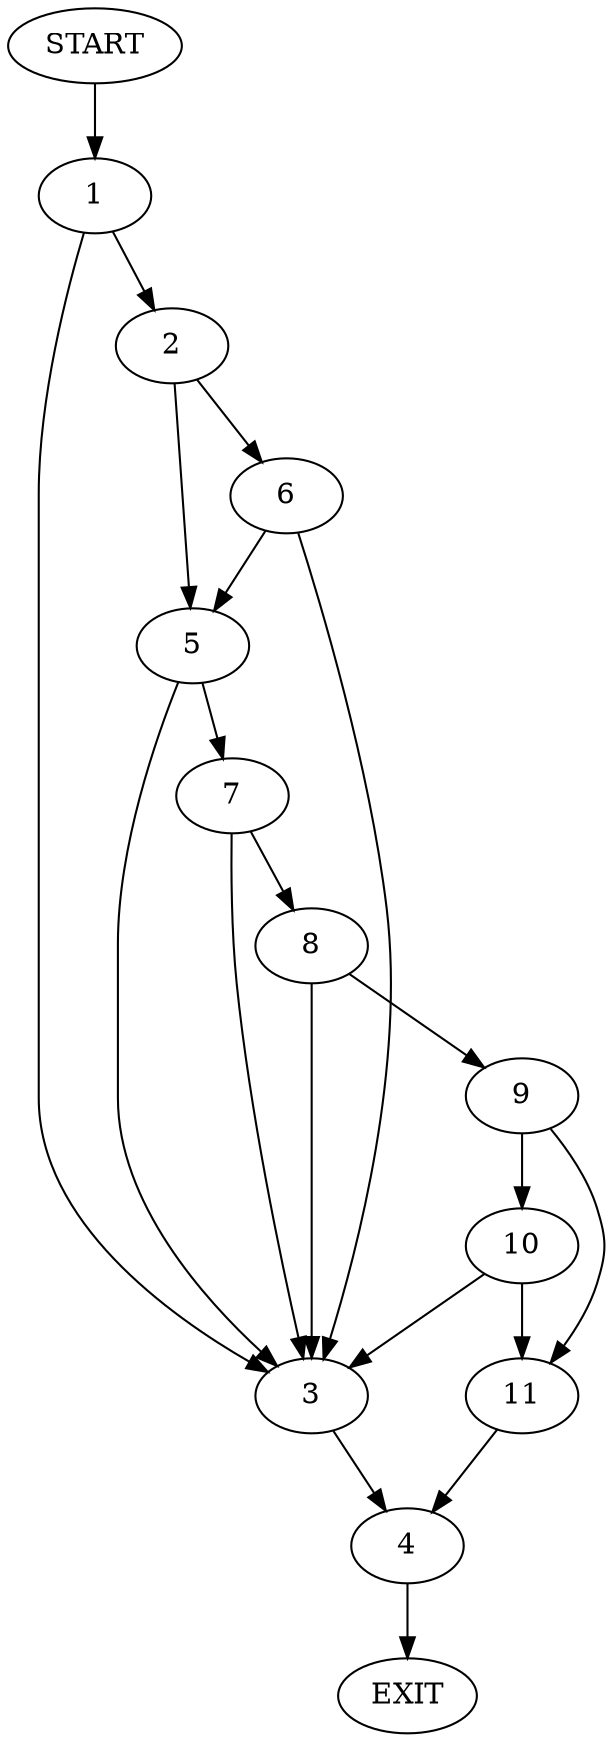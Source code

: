 digraph {
0 [label="START"]
12 [label="EXIT"]
0 -> 1
1 -> 2
1 -> 3
3 -> 4
2 -> 5
2 -> 6
6 -> 5
6 -> 3
5 -> 3
5 -> 7
7 -> 8
7 -> 3
8 -> 9
8 -> 3
9 -> 10
9 -> 11
11 -> 4
10 -> 11
10 -> 3
4 -> 12
}
